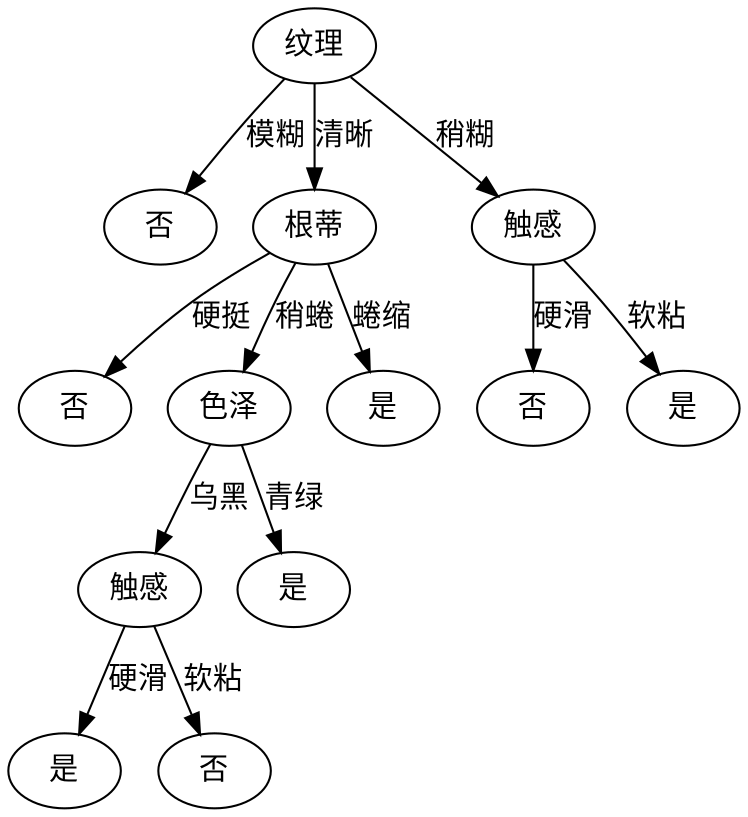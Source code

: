 digraph "Decision tree" {
4563286336 [label="纹理"];
4563286336 -> 4593494280 [label="模糊"];
4593494280 [label="否"];
4563286336 -> 4594776552 [label="清晰"];
4594776552 [label="根蒂"];
4594776552 -> 4548905952 [label="硬挺"];
4548905952 [label="否"];
4594776552 -> 4548906008 [label="稍蜷"];
4548906008 [label="色泽"];
4548906008 -> 4548964480 [label="乌黑"];
4548964480 [label="触感"];
4548964480 -> 4548964424 [label="硬滑"];
4548964424 [label="是"];
4548964480 -> 4548964536 [label="软粘"];
4548964536 [label="否"];
4548906008 -> 4594853368 [label="青绿"];
4594853368 [label="是"];
4594776552 -> 4594853424 [label="蜷缩"];
4594853424 [label="是"];
4563286336 -> 4594853648 [label="稍糊"];
4594853648 [label="触感"];
4594853648 -> 4594853592 [label="硬滑"];
4594853592 [label="否"];
4594853648 -> 4594853872 [label="软粘"];
4594853872 [label="是"];
}
